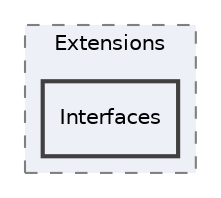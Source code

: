 digraph "Reaktoro/Extensions/Interfaces"
{
 // INTERACTIVE_SVG=YES
 // LATEX_PDF_SIZE
  bgcolor="transparent";
  edge [fontname="Helvetica",fontsize="10",labelfontname="Helvetica",labelfontsize="10"];
  node [fontname="Helvetica",fontsize="10",shape=record];
  compound=true
  subgraph clusterdir_5b469d4de21d172e1a5ee98b3d3b4ecf {
    graph [ bgcolor="#edf0f7", pencolor="grey50", style="filled,dashed,", label="Extensions", fontname="Helvetica", fontsize="10", URL="dir_5b469d4de21d172e1a5ee98b3d3b4ecf.html"]
  dir_0905060de203134e0d07d242bd4d58a2 [shape=box, label="Interfaces", style="filled,bold,", fillcolor="#edf0f7", color="grey25", URL="dir_0905060de203134e0d07d242bd4d58a2.html"];
  }
}
